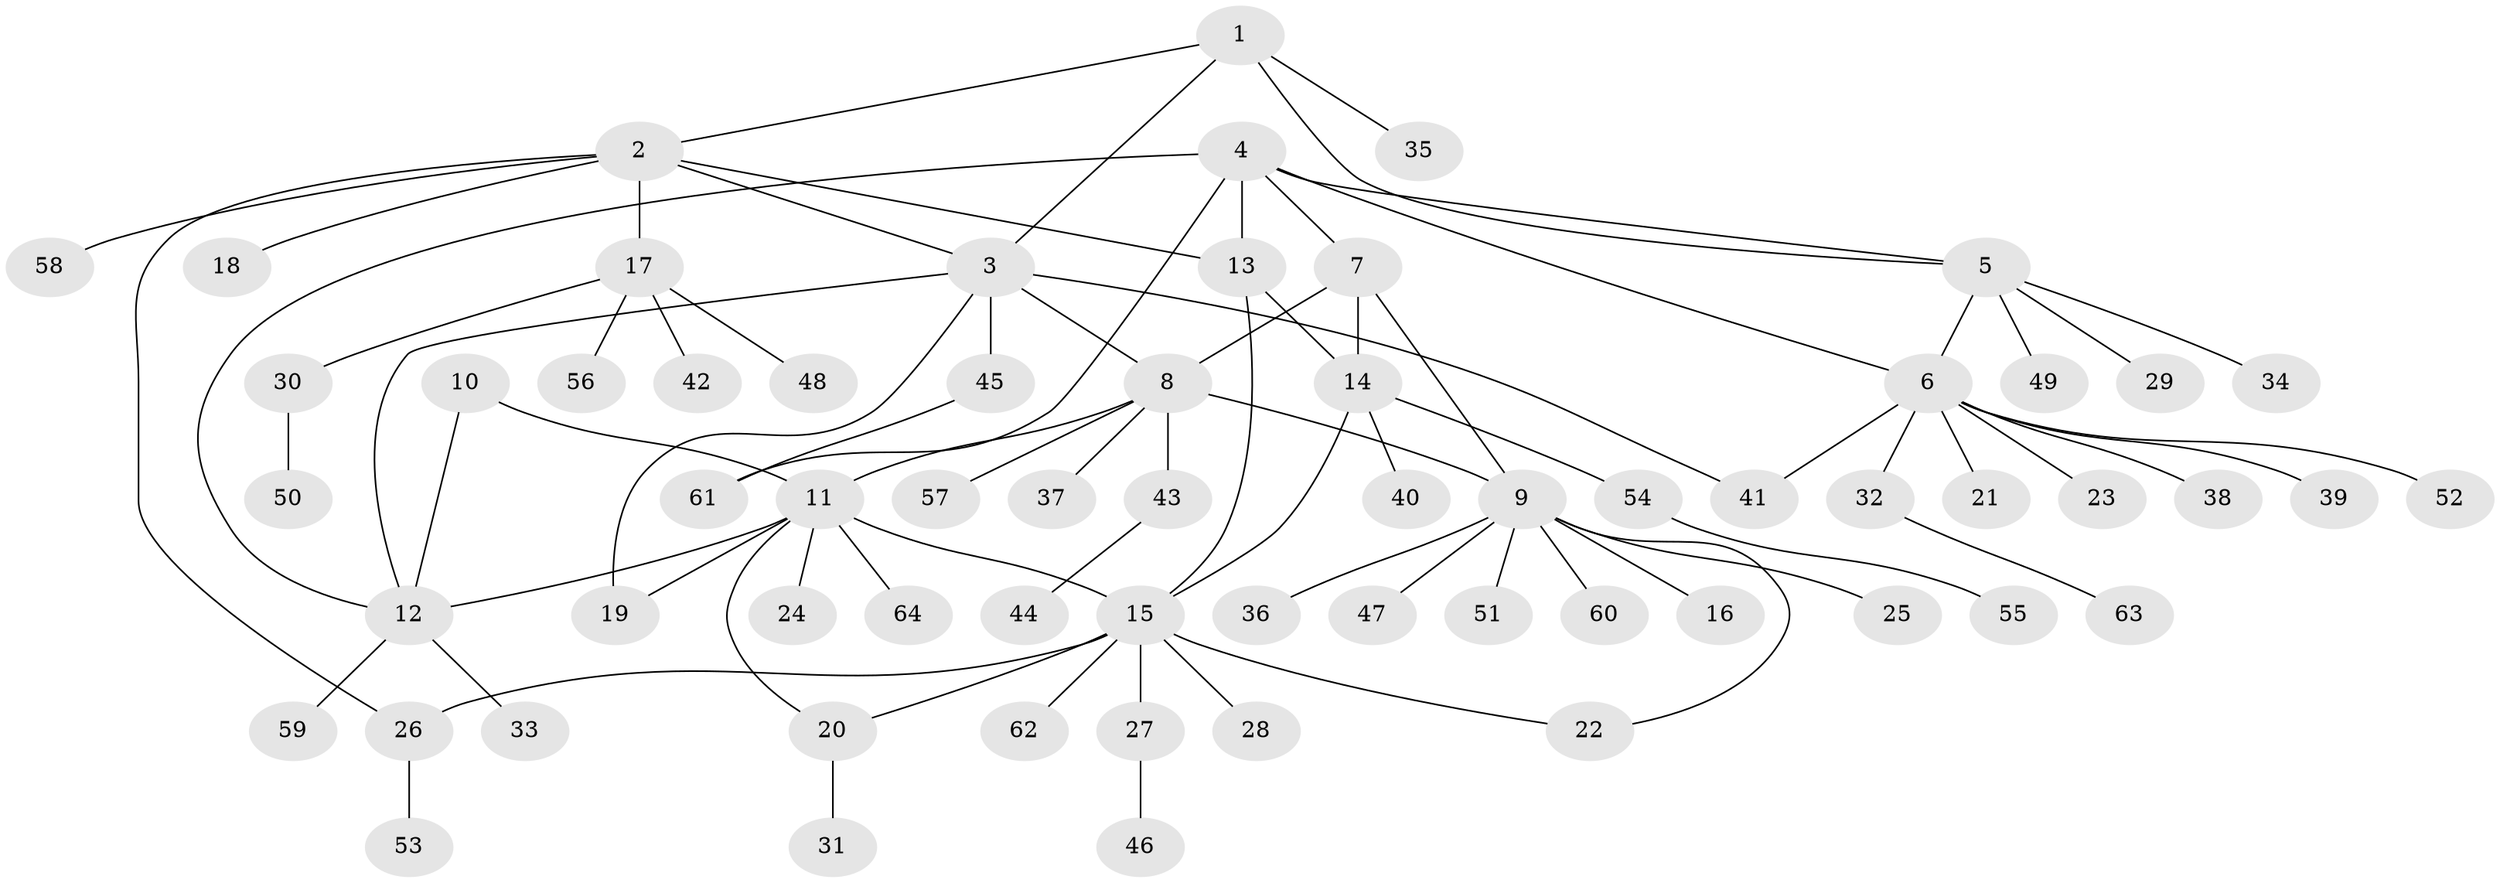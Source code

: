 // Generated by graph-tools (version 1.1) at 2025/26/03/09/25 03:26:37]
// undirected, 64 vertices, 80 edges
graph export_dot {
graph [start="1"]
  node [color=gray90,style=filled];
  1;
  2;
  3;
  4;
  5;
  6;
  7;
  8;
  9;
  10;
  11;
  12;
  13;
  14;
  15;
  16;
  17;
  18;
  19;
  20;
  21;
  22;
  23;
  24;
  25;
  26;
  27;
  28;
  29;
  30;
  31;
  32;
  33;
  34;
  35;
  36;
  37;
  38;
  39;
  40;
  41;
  42;
  43;
  44;
  45;
  46;
  47;
  48;
  49;
  50;
  51;
  52;
  53;
  54;
  55;
  56;
  57;
  58;
  59;
  60;
  61;
  62;
  63;
  64;
  1 -- 2;
  1 -- 3;
  1 -- 5;
  1 -- 35;
  2 -- 3;
  2 -- 13;
  2 -- 17;
  2 -- 18;
  2 -- 26;
  2 -- 58;
  3 -- 8;
  3 -- 12;
  3 -- 19;
  3 -- 41;
  3 -- 45;
  4 -- 5;
  4 -- 6;
  4 -- 7;
  4 -- 12;
  4 -- 13;
  4 -- 61;
  5 -- 6;
  5 -- 29;
  5 -- 34;
  5 -- 49;
  6 -- 21;
  6 -- 23;
  6 -- 32;
  6 -- 38;
  6 -- 39;
  6 -- 41;
  6 -- 52;
  7 -- 8;
  7 -- 9;
  7 -- 14;
  8 -- 9;
  8 -- 11;
  8 -- 37;
  8 -- 43;
  8 -- 57;
  9 -- 16;
  9 -- 22;
  9 -- 25;
  9 -- 36;
  9 -- 47;
  9 -- 51;
  9 -- 60;
  10 -- 11;
  10 -- 12;
  11 -- 12;
  11 -- 15;
  11 -- 19;
  11 -- 20;
  11 -- 24;
  11 -- 64;
  12 -- 33;
  12 -- 59;
  13 -- 14;
  13 -- 15;
  14 -- 15;
  14 -- 40;
  14 -- 54;
  15 -- 20;
  15 -- 22;
  15 -- 26;
  15 -- 27;
  15 -- 28;
  15 -- 62;
  17 -- 30;
  17 -- 42;
  17 -- 48;
  17 -- 56;
  20 -- 31;
  26 -- 53;
  27 -- 46;
  30 -- 50;
  32 -- 63;
  43 -- 44;
  45 -- 61;
  54 -- 55;
}
